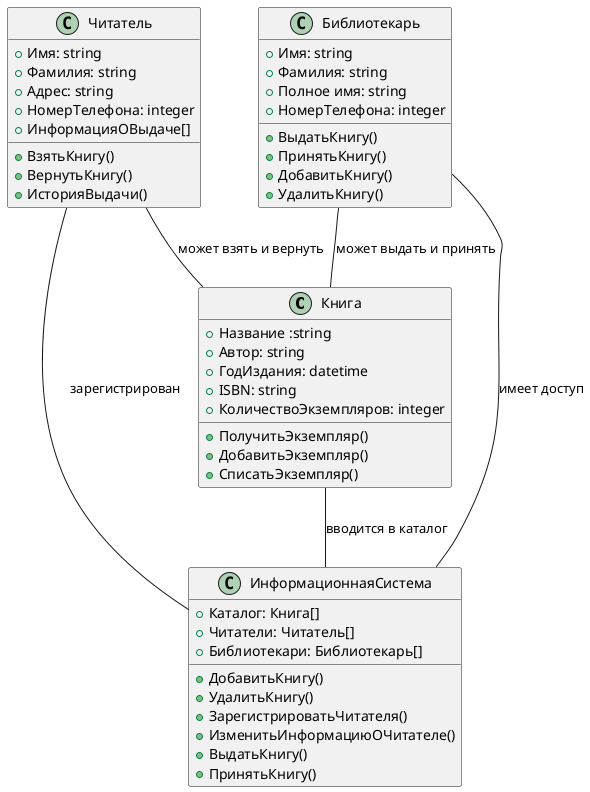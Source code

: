 @startuml "Диаграмма классов для Информационной системы библиотеки"
class Книга{
    +Название :string
    +Автор: string
    +ГодИздания: datetime
    +ISBN: string
    +КоличествоЭкземпляров: integer
    +ПолучитьЭкземпляр()
    +ДобавитьЭкземпляр()
    +СписатьЭкземпляр()
}

class Читатель{
    +Имя: string
    +Фамилия: string
    +Адрес: string
    +НомерТелефона: integer
    +ИнформацияОВыдаче[]
    +ВзятьКнигу()
    +ВернутьКнигу()
    +ИсторияВыдачи()
}

class Библиотекарь{
    +Имя: string
    +Фамилия: string
    +Полное имя: string
    +НомерТелефона: integer
    +ВыдатьКнигу()
    +ПринятьКнигу()
    +ДобавитьКнигу()
    +УдалитьКнигу()
}

class ИнформационнаяСистема{
    +Каталог: Книга[]
    +Читатели: Читатель[]
    +Библиотекари: Библиотекарь[]
    +ДобавитьКнигу()
    +УдалитьКнигу()
    +ЗарегистрироватьЧитателя()
    +ИзменитьИнформациюОЧитателе()
    +ВыдатьКнигу()
    +ПринятьКнигу()
}

Читатель -- ИнформационнаяСистема : зарегистрирован
Книга -- ИнформационнаяСистема : вводится в каталог
Библиотекарь -- ИнформационнаяСистема : имеет доступ
Читатель -- Книга : может взять и вернуть
Библиотекарь -- Книга : может выдать и принять
@enduml